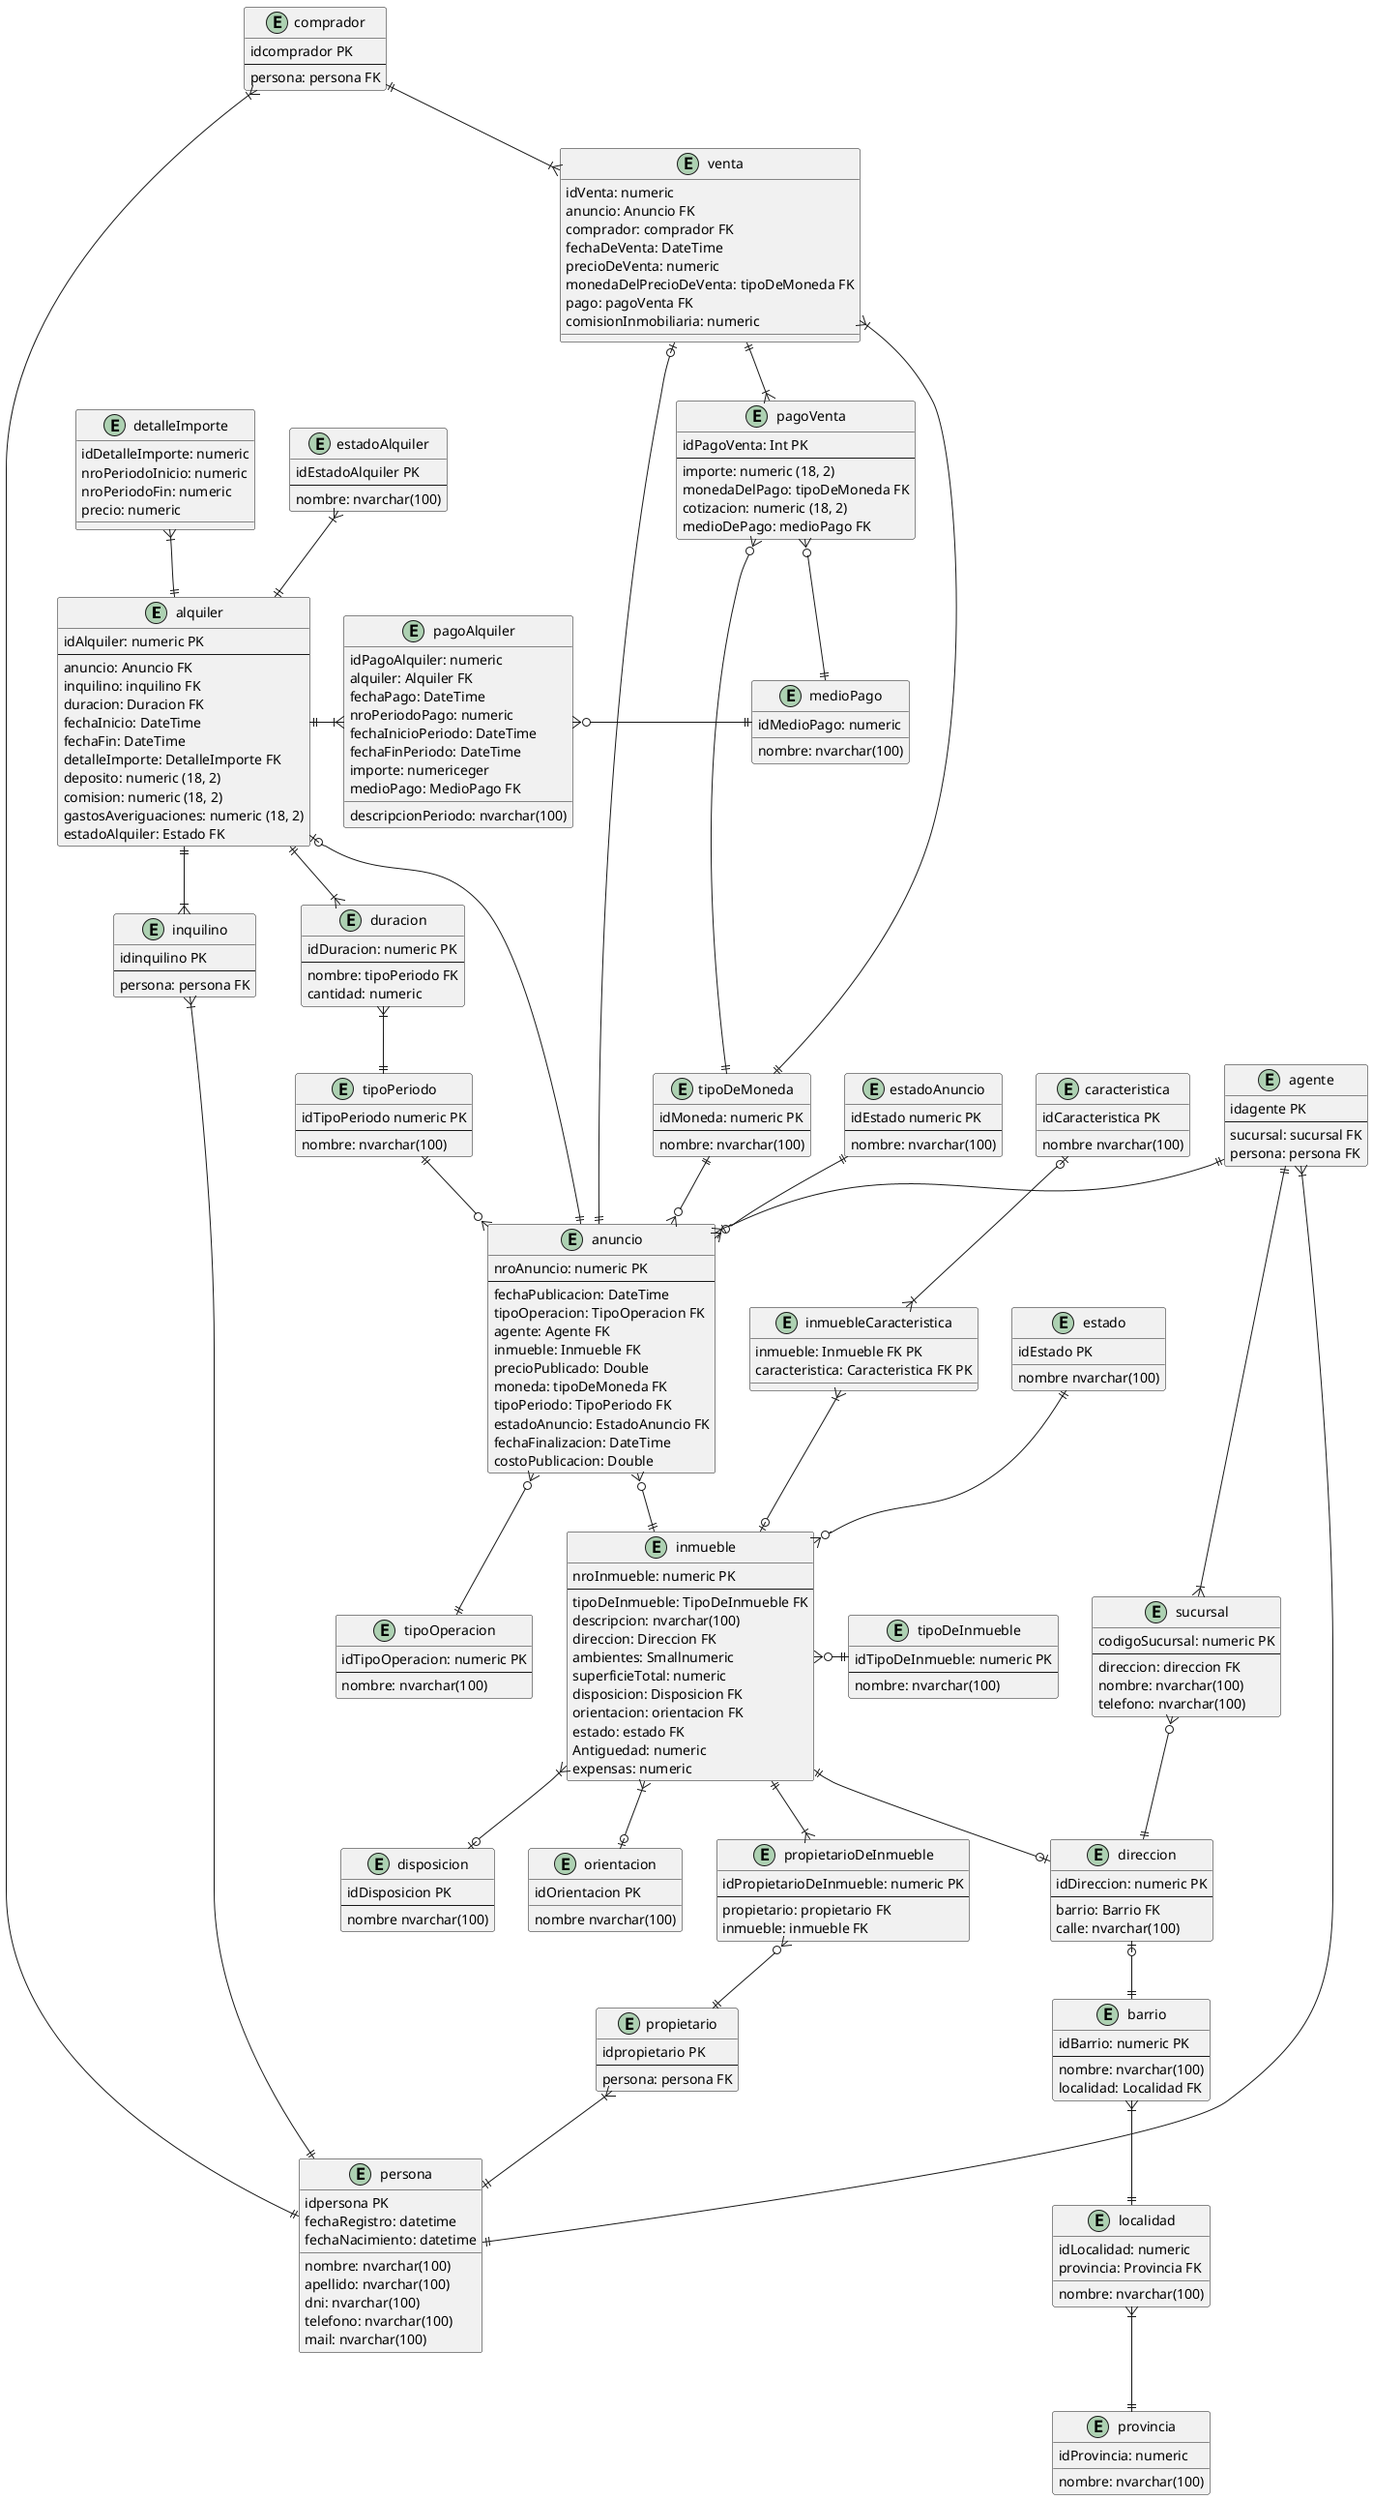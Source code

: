 @startuml diagrama

' Punto 2
entity alquiler {
    idAlquiler: numeric PK
    --
    anuncio: Anuncio FK
    inquilino: inquilino FK
    duracion: Duracion FK
    fechaInicio: DateTime
    fechaFin: DateTime
    detalleImporte: DetalleImporte FK
    deposito: numeric (18, 2)
    comision: numeric (18, 2)
    gastosAveriguaciones: numeric (18, 2)
    estadoAlquiler: Estado FK
}

entity duracion {
    idDuracion: numeric PK
    --
    nombre: tipoPeriodo FK
    cantidad: numeric
}

entity detalleImporte {
    idDetalleImporte: numeric
    nroPeriodoInicio: numeric
    nroPeriodoFin: numeric
    precio: numeric
}

entity pagoAlquiler {
    idPagoAlquiler: numeric
    alquiler: Alquiler FK
    fechaPago: DateTime
    nroPeriodoPago: numeric
    descripcionPeriodo: nvarchar(100)
    fechaInicioPeriodo: DateTime
    fechaFinPeriodo: DateTime
    importe: numericeger
    medioPago: MedioPago FK
}

entity medioPago {
    idMedioPago: numeric
    nombre: nvarchar(100)
}

entity venta {
    idVenta: numeric
    anuncio: Anuncio FK
    comprador: comprador FK
    fechaDeVenta: DateTime
    precioDeVenta: numeric
    monedaDelPrecioDeVenta: tipoDeMoneda FK
    pago: pagoVenta FK
    comisionInmobiliaria: numeric
}

entity pagoVenta {
    idPagoVenta: Int PK
    --
    importe: numeric (18, 2)
    monedaDelPago: tipoDeMoneda FK
    cotizacion: numeric (18, 2)
    medioDePago: medioPago FK
}

entity sucursal {
    codigoSucursal: numeric PK
    --
    direccion: direccion FK
    nombre: nvarchar(100)
    telefono: nvarchar(100)
}

entity anuncio {
    nroAnuncio: numeric PK
    --
    fechaPublicacion: DateTime
    tipoOperacion: TipoOperacion FK
    agente: Agente FK
    inmueble: Inmueble FK
    precioPublicado: Double 
    moneda: tipoDeMoneda FK
    tipoPeriodo: TipoPeriodo FK
    estadoAnuncio: EstadoAnuncio FK
    fechaFinalizacion: DateTime
    costoPublicacion: Double
}

entity tipoDeMoneda {
    idMoneda: numeric PK
    --
    nombre: nvarchar(100)
}

/' PUNTO 1 '/
entity inmueble {
    nroInmueble: numeric PK
    --
    tipoDeInmueble: TipoDeInmueble FK  
    descripcion: nvarchar(100)
    direccion: Direccion FK
    ambientes: Smallnumeric
    superficieTotal: numeric
    disposicion: Disposicion FK
    orientacion: orientacion FK
    estado: estado FK
    Antiguedad: numeric
    expensas: numeric
}

entity propietarioDeInmueble {
    idPropietarioDeInmueble: numeric PK
    --
    propietario: propietario FK
    inmueble: inmueble FK
}

entity tipoDeInmueble {
    idTipoDeInmueble: numeric PK
    --
    nombre: nvarchar(100)
}

entity direccion {
    idDireccion: numeric PK
    --
    barrio: Barrio FK
    calle: nvarchar(100)
}

entity barrio {
    idBarrio: numeric PK
    --
    nombre: nvarchar(100)
    localidad: Localidad FK
}

entity localidad {
    idLocalidad: numeric
    nombre: nvarchar(100)
    provincia: Provincia FK
}

entity provincia {
    idProvincia: numeric
    nombre: nvarchar(100)
}

direccion |o--|| barrio
barrio }|--|| localidad
localidad }|--|| provincia


entity tipoOperacion {
    idTipoOperacion: numeric PK
    --
    nombre: nvarchar(100)
}


entity caracteristica {
    idCaracteristica PK
    nombre nvarchar(100)
}


entity tipoPeriodo {
    idTipoPeriodo numeric PK
    --
    nombre: nvarchar(100)
}

entity estadoAnuncio {
    idEstado numeric PK
    --
    nombre: nvarchar(100) 
}

entity disposicion {
    idDisposicion PK
    --
    nombre nvarchar(100)
}

entity orientacion {
    idOrientacion PK 
    nombre nvarchar(100)
}

entity inmuebleCaracteristica {
    inmueble: Inmueble FK PK
    caracteristica: Caracteristica FK PK
}

entity estado {
    idEstado PK
    nombre nvarchar(100)
}

entity estadoAlquiler {
    idEstadoAlquiler PK
    --
    nombre: nvarchar(100)
}

entity persona {
    idpersona PK
    nombre: nvarchar(100)
    apellido: nvarchar(100)
    dni: nvarchar(100)
    telefono: nvarchar(100) 
    mail: nvarchar(100)
    fechaRegistro: datetime
    fechaNacimiento: datetime
}

entity comprador{
    idcomprador PK
    --
    persona: persona FK
}

entity inquilino{
    idinquilino PK
    --
    persona: persona FK
}

entity propietario{
    idpropietario PK
    --
    persona: persona FK
}

entity agente {
    idagente PK
    --
    sucursal: sucursal FK
    persona: persona FK
}

' Anuncio
anuncio }o--||  tipoOperacion 
anuncio }o--|| inmueble
tipoDeMoneda ||--o{ anuncio 
tipoPeriodo ||--o{ anuncio  
estadoAnuncio ||--o{ anuncio

' Inmbueble
inmueble ||--|{ propietarioDeInmueble
propietarioDeInmueble }o--|| propietario
inmueble ||--o| direccion
inmueble }|--o| disposicion
inmueble }|--o| orientacion
estado ||--o{ inmueble
inmueble }o-|| tipoDeInmueble
inmuebleCaracteristica }|--o| inmueble
caracteristica |o--|{ inmuebleCaracteristica



' Alquiler
detalleImporte }|--||alquiler 
alquiler ||-|{ pagoAlquiler
estadoAlquiler }|--|| alquiler
alquiler |o--|| anuncio
alquiler ||--|{ duracion

duracion }|--|| tipoPeriodo


' Pagos
pagoAlquiler }o-|| medioPago
' medioPago ||--o{ pagoAlquiler

' Venta
venta |o--|| anuncio
venta }|--|| tipoDeMoneda
venta ||--|{ pagoVenta
pagoVenta }o-|| medioPago

pagoVenta }o----|| tipoDeMoneda

alquiler ||--|{ inquilino
comprador ||--|{ venta
agente ||--|{ anuncio


' personas
propietario }|--|| persona
agente }|--|| persona
inquilino }|--|| persona
comprador }|--|| persona

agente ||--|{ sucursal
sucursal }o--|| direccion

@enduml
                                        

